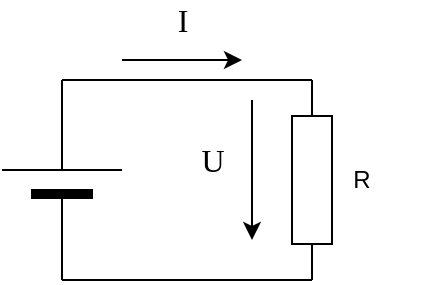 <mxfile version="21.7.4" type="github">
  <diagram name="Page-1" id="16e2658f-23c8-b752-8be9-c03fbebb8bbe">
    <mxGraphModel dx="1050" dy="534" grid="1" gridSize="10" guides="1" tooltips="1" connect="1" arrows="1" fold="1" page="1" pageScale="1" pageWidth="1100" pageHeight="850" background="none" math="0" shadow="0">
      <root>
        <mxCell id="0" />
        <mxCell id="1" parent="0" />
        <mxCell id="uHrCLvsqHibQ0cm90ieQ-1" style="rounded=0;orthogonalLoop=1;jettySize=auto;html=1;exitX=1;exitY=0.5;exitDx=0;exitDy=0;exitPerimeter=0;entryX=1;entryY=0.5;entryDx=0;entryDy=0;entryPerimeter=0;endArrow=none;endFill=0;" edge="1" parent="1" source="6d250d948d6a1778-1" target="6d250d948d6a1778-2">
          <mxGeometry relative="1" as="geometry">
            <Array as="points">
              <mxPoint x="310" y="270" />
            </Array>
          </mxGeometry>
        </mxCell>
        <mxCell id="6d250d948d6a1778-1" value="" style="verticalLabelPosition=bottom;shadow=0;dashed=0;align=center;fillColor=#000000;html=1;verticalAlign=top;strokeWidth=1;shape=mxgraph.electrical.miscellaneous.monocell_battery;rounded=1;comic=0;labelBackgroundColor=none;fontFamily=Verdana;fontSize=12;rotation=-90;" parent="1" vertex="1">
          <mxGeometry x="180" y="290" width="100" height="60" as="geometry" />
        </mxCell>
        <mxCell id="uHrCLvsqHibQ0cm90ieQ-2" style="edgeStyle=none;rounded=0;orthogonalLoop=1;jettySize=auto;html=1;exitX=0;exitY=0.5;exitDx=0;exitDy=0;exitPerimeter=0;entryX=0;entryY=0.5;entryDx=0;entryDy=0;entryPerimeter=0;endArrow=none;endFill=0;" edge="1" parent="1" source="6d250d948d6a1778-2" target="6d250d948d6a1778-1">
          <mxGeometry relative="1" as="geometry" />
        </mxCell>
        <mxCell id="6d250d948d6a1778-2" value="" style="verticalLabelPosition=bottom;shadow=0;dashed=0;align=center;html=1;verticalAlign=top;strokeWidth=1;shape=mxgraph.electrical.resistors.resistor_1;rounded=1;comic=0;labelBackgroundColor=none;fontFamily=Verdana;fontSize=12;rotation=-90;" parent="1" vertex="1">
          <mxGeometry x="305" y="310" width="100" height="20" as="geometry" />
        </mxCell>
        <mxCell id="6d250d948d6a1778-22" value="U" style="endArrow=classic;html=1;labelBackgroundColor=none;strokeWidth=1;fontFamily=Verdana;fontSize=16" parent="1" edge="1">
          <mxGeometry x="-0.143" y="-20" width="50" height="50" relative="1" as="geometry">
            <mxPoint x="325" y="280" as="sourcePoint" />
            <mxPoint x="325" y="350" as="targetPoint" />
            <mxPoint as="offset" />
          </mxGeometry>
        </mxCell>
        <mxCell id="uHrCLvsqHibQ0cm90ieQ-3" value="I" style="endArrow=classic;html=1;labelBackgroundColor=none;strokeWidth=1;fontFamily=Verdana;fontSize=16" edge="1" parent="1">
          <mxGeometry y="20" width="50" height="50" relative="1" as="geometry">
            <mxPoint x="260" y="260" as="sourcePoint" />
            <mxPoint x="320" y="260" as="targetPoint" />
            <mxPoint as="offset" />
          </mxGeometry>
        </mxCell>
        <mxCell id="uHrCLvsqHibQ0cm90ieQ-4" value="R" style="text;html=1;strokeColor=none;fillColor=none;align=center;verticalAlign=middle;whiteSpace=wrap;rounded=0;" vertex="1" parent="1">
          <mxGeometry x="350" y="305" width="60" height="30" as="geometry" />
        </mxCell>
      </root>
    </mxGraphModel>
  </diagram>
</mxfile>
